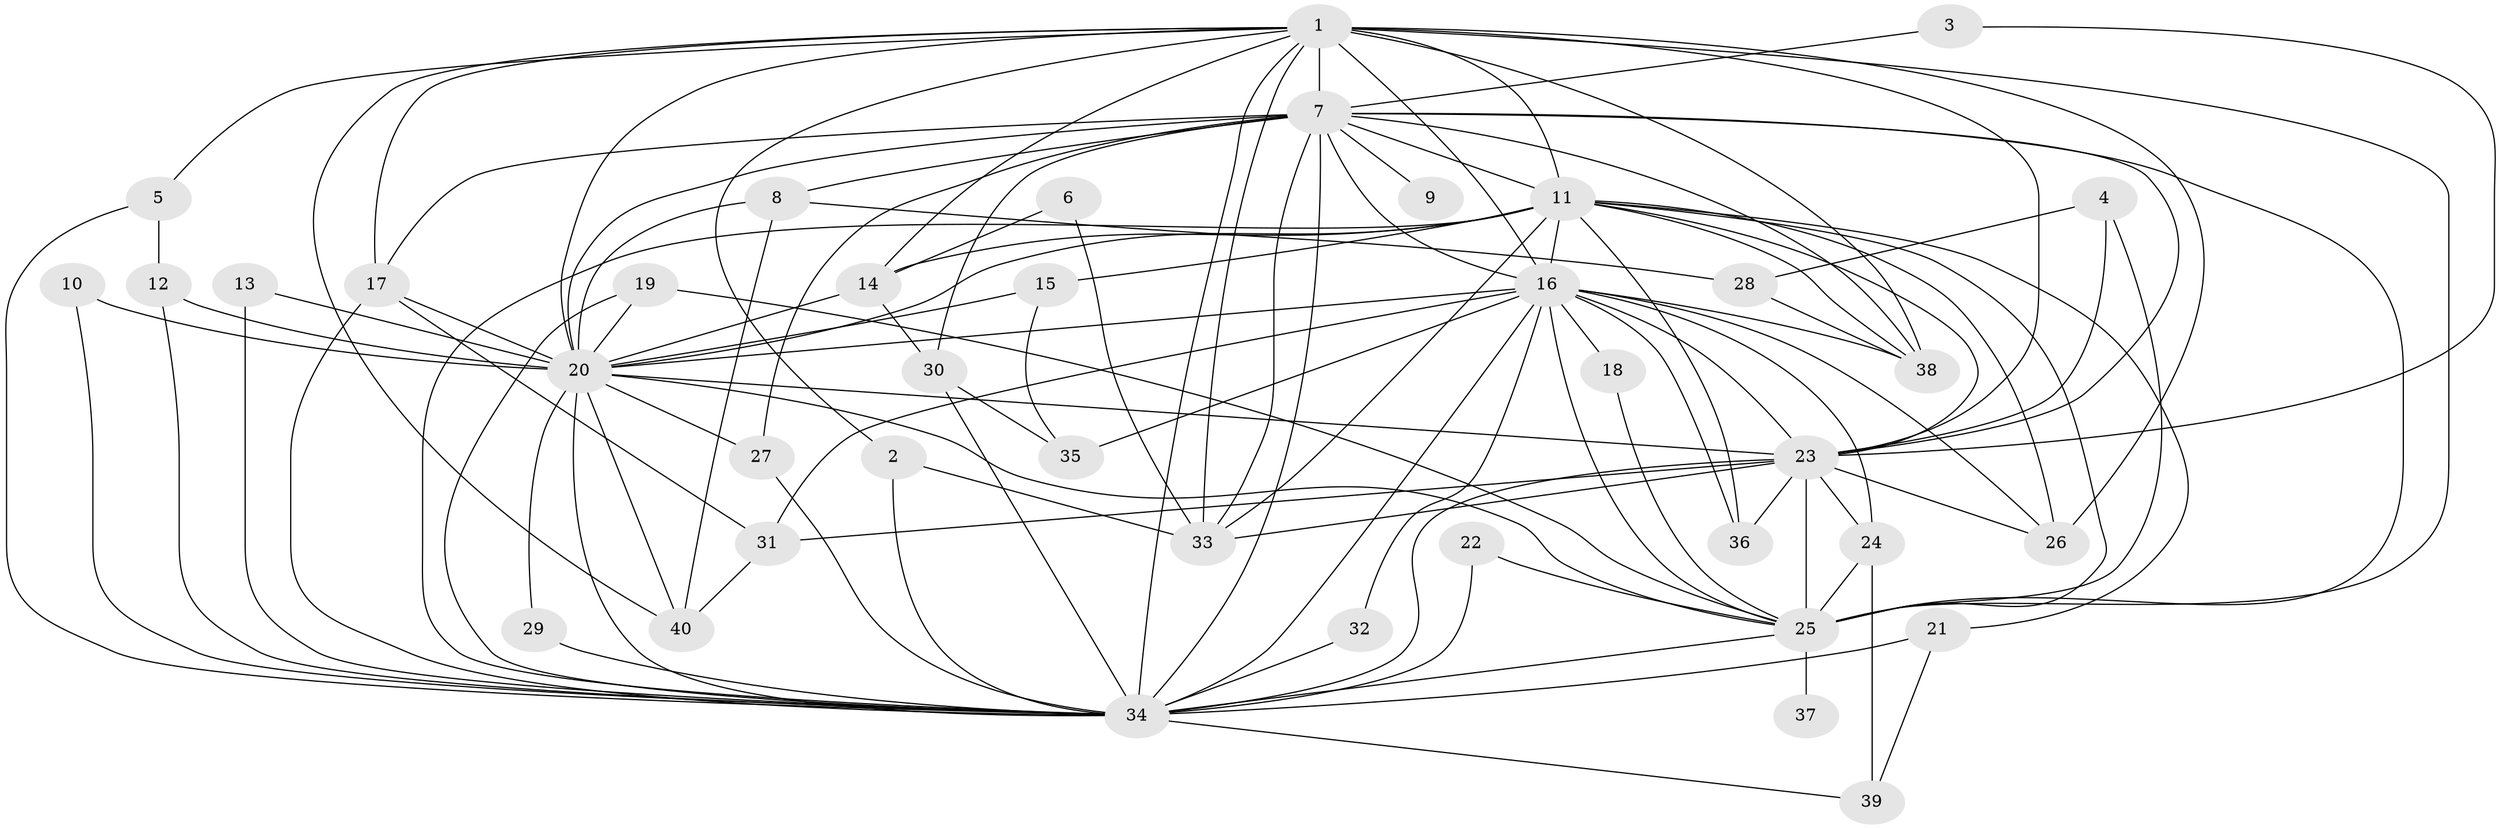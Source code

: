 // original degree distribution, {16: 0.0125, 19: 0.0125, 18: 0.0125, 20: 0.025, 21: 0.0125, 22: 0.025, 14: 0.0125, 15: 0.0125, 2: 0.5, 5: 0.05, 3: 0.2625, 4: 0.0625}
// Generated by graph-tools (version 1.1) at 2025/01/03/09/25 03:01:18]
// undirected, 40 vertices, 112 edges
graph export_dot {
graph [start="1"]
  node [color=gray90,style=filled];
  1;
  2;
  3;
  4;
  5;
  6;
  7;
  8;
  9;
  10;
  11;
  12;
  13;
  14;
  15;
  16;
  17;
  18;
  19;
  20;
  21;
  22;
  23;
  24;
  25;
  26;
  27;
  28;
  29;
  30;
  31;
  32;
  33;
  34;
  35;
  36;
  37;
  38;
  39;
  40;
  1 -- 2 [weight=1.0];
  1 -- 5 [weight=1.0];
  1 -- 7 [weight=3.0];
  1 -- 11 [weight=2.0];
  1 -- 14 [weight=1.0];
  1 -- 16 [weight=2.0];
  1 -- 17 [weight=1.0];
  1 -- 20 [weight=3.0];
  1 -- 23 [weight=3.0];
  1 -- 25 [weight=3.0];
  1 -- 26 [weight=1.0];
  1 -- 33 [weight=1.0];
  1 -- 34 [weight=4.0];
  1 -- 38 [weight=1.0];
  1 -- 40 [weight=1.0];
  2 -- 33 [weight=1.0];
  2 -- 34 [weight=1.0];
  3 -- 7 [weight=1.0];
  3 -- 23 [weight=1.0];
  4 -- 23 [weight=1.0];
  4 -- 25 [weight=1.0];
  4 -- 28 [weight=1.0];
  5 -- 12 [weight=1.0];
  5 -- 34 [weight=1.0];
  6 -- 14 [weight=1.0];
  6 -- 33 [weight=1.0];
  7 -- 8 [weight=1.0];
  7 -- 9 [weight=1.0];
  7 -- 11 [weight=1.0];
  7 -- 16 [weight=1.0];
  7 -- 17 [weight=1.0];
  7 -- 20 [weight=2.0];
  7 -- 23 [weight=1.0];
  7 -- 25 [weight=1.0];
  7 -- 27 [weight=1.0];
  7 -- 30 [weight=1.0];
  7 -- 33 [weight=1.0];
  7 -- 34 [weight=2.0];
  7 -- 38 [weight=1.0];
  8 -- 20 [weight=1.0];
  8 -- 28 [weight=1.0];
  8 -- 40 [weight=1.0];
  10 -- 20 [weight=1.0];
  10 -- 34 [weight=1.0];
  11 -- 14 [weight=1.0];
  11 -- 15 [weight=1.0];
  11 -- 16 [weight=1.0];
  11 -- 20 [weight=1.0];
  11 -- 21 [weight=1.0];
  11 -- 23 [weight=1.0];
  11 -- 25 [weight=2.0];
  11 -- 26 [weight=1.0];
  11 -- 33 [weight=1.0];
  11 -- 34 [weight=3.0];
  11 -- 36 [weight=1.0];
  11 -- 38 [weight=1.0];
  12 -- 20 [weight=1.0];
  12 -- 34 [weight=1.0];
  13 -- 20 [weight=1.0];
  13 -- 34 [weight=1.0];
  14 -- 20 [weight=1.0];
  14 -- 30 [weight=1.0];
  15 -- 20 [weight=1.0];
  15 -- 35 [weight=1.0];
  16 -- 18 [weight=1.0];
  16 -- 20 [weight=1.0];
  16 -- 23 [weight=2.0];
  16 -- 24 [weight=1.0];
  16 -- 25 [weight=1.0];
  16 -- 26 [weight=1.0];
  16 -- 31 [weight=1.0];
  16 -- 32 [weight=1.0];
  16 -- 34 [weight=2.0];
  16 -- 35 [weight=1.0];
  16 -- 36 [weight=1.0];
  16 -- 38 [weight=2.0];
  17 -- 20 [weight=1.0];
  17 -- 31 [weight=1.0];
  17 -- 34 [weight=1.0];
  18 -- 25 [weight=1.0];
  19 -- 20 [weight=1.0];
  19 -- 25 [weight=1.0];
  19 -- 34 [weight=1.0];
  20 -- 23 [weight=1.0];
  20 -- 25 [weight=1.0];
  20 -- 27 [weight=1.0];
  20 -- 29 [weight=1.0];
  20 -- 34 [weight=2.0];
  20 -- 40 [weight=1.0];
  21 -- 34 [weight=2.0];
  21 -- 39 [weight=1.0];
  22 -- 25 [weight=1.0];
  22 -- 34 [weight=1.0];
  23 -- 24 [weight=2.0];
  23 -- 25 [weight=2.0];
  23 -- 26 [weight=1.0];
  23 -- 31 [weight=1.0];
  23 -- 33 [weight=1.0];
  23 -- 34 [weight=2.0];
  23 -- 36 [weight=1.0];
  24 -- 25 [weight=1.0];
  24 -- 39 [weight=1.0];
  25 -- 34 [weight=2.0];
  25 -- 37 [weight=1.0];
  27 -- 34 [weight=1.0];
  28 -- 38 [weight=1.0];
  29 -- 34 [weight=1.0];
  30 -- 34 [weight=1.0];
  30 -- 35 [weight=1.0];
  31 -- 40 [weight=1.0];
  32 -- 34 [weight=2.0];
  34 -- 39 [weight=1.0];
}
